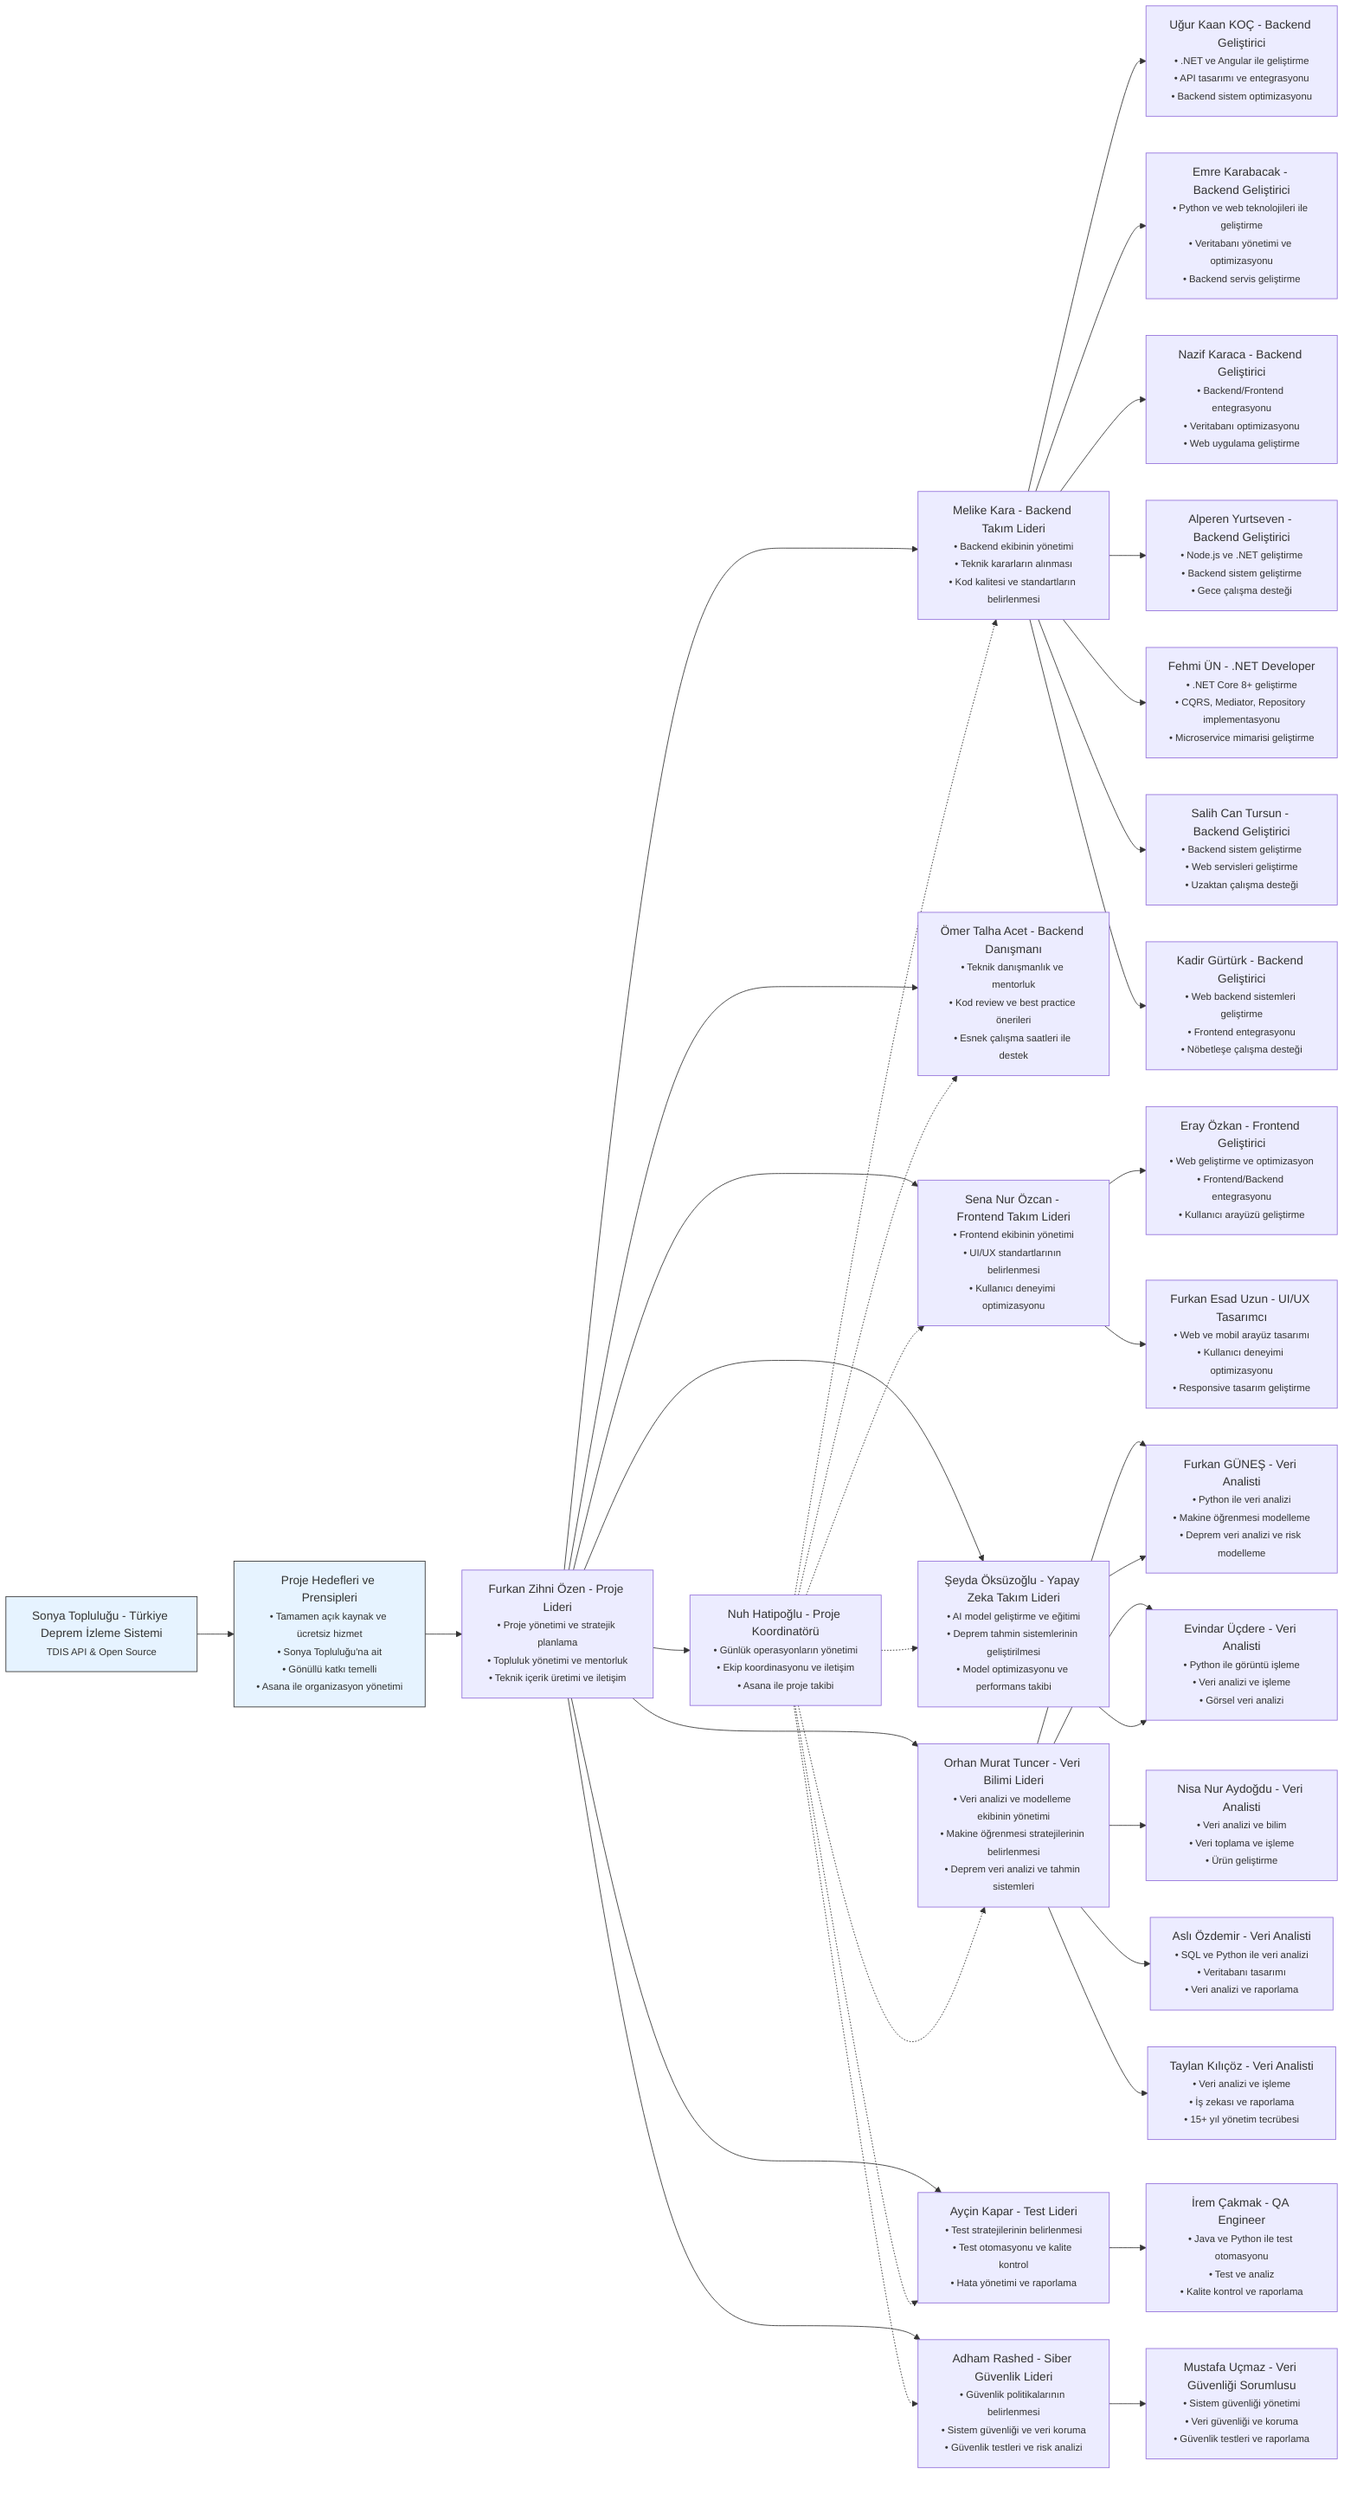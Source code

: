 graph LR
    %% Proje Başlığı ve Açıklaması
    ProjectTitle["Sonya Topluluğu - Türkiye Deprem İzleme Sistemi<br/><small>TDIS API & Open Source</small>"]:::projectTitle

    %% Proje Yönetimi - En Üst Seviye
    ProjeLideri["Furkan Zihni Özen - Proje Lideri<br/><small>• Proje yönetimi ve stratejik planlama<br/>• Topluluk yönetimi ve mentorluk<br/>• Teknik içerik üretimi ve iletişim</small>"]
    ProjeKoordinatoru["Nuh Hatipoğlu - Proje Koordinatörü<br/><small>• Günlük operasyonların yönetimi<br/>• Ekip koordinasyonu ve iletişim<br/>• Asana ile proje takibi</small>"]
    
    %% Takım Liderleri - İkinci Seviye
    BackendLideri["Melike Kara - Backend Takım Lideri<br/><small>• Backend ekibinin yönetimi<br/>• Teknik kararların alınması<br/>• Kod kalitesi ve standartların belirlenmesi</small>"]
    BackendDanismani["Ömer Talha Acet - Backend Danışmanı<br/><small>• Teknik danışmanlık ve mentorluk<br/>• Kod review ve best practice önerileri<br/>• Esnek çalışma saatleri ile destek</small>"]
    FrontendLideri["Sena Nur Özcan - Frontend Takım Lideri<br/><small>• Frontend ekibinin yönetimi<br/>• UI/UX standartlarının belirlenmesi<br/>• Kullanıcı deneyimi optimizasyonu</small>"]
    VeriBilimiLideri["Orhan Murat Tuncer - Veri Bilimi Lideri<br/><small>• Veri analizi ve modelleme ekibinin yönetimi<br/>• Makine öğrenmesi stratejilerinin belirlenmesi<br/>• Deprem veri analizi ve tahmin sistemleri</small>"]
    YapayZekaLideri["Şeyda Öksüzoğlu - Yapay Zeka Takım Lideri<br/><small>• AI model geliştirme ve eğitimi<br/>• Deprem tahmin sistemlerinin geliştirilmesi<br/>• Model optimizasyonu ve performans takibi</small>"]
    TestLideri["Ayçin Kapar - Test Lideri<br/><small>• Test stratejilerinin belirlenmesi<br/>• Test otomasyonu ve kalite kontrol<br/>• Hata yönetimi ve raporlama</small>"]
    GuvenlikLideri["Adham Rashed - Siber Güvenlik Lideri<br/><small>• Güvenlik politikalarının belirlenmesi<br/>• Sistem güvenliği ve veri koruma<br/>• Güvenlik testleri ve risk analizi</small>"]
    
    %% Takım Üyeleri - Üçüncü Seviye
    %% Backend Takımı
    BackendGelistirici1["Uğur Kaan KOÇ - Backend Geliştirici<br/><small>• .NET ve Angular ile geliştirme<br/>• API tasarımı ve entegrasyonu<br/>• Backend sistem optimizasyonu</small>"]
    BackendGelistirici2["Emre Karabacak - Backend Geliştirici<br/><small>• Python ve web teknolojileri ile geliştirme<br/>• Veritabanı yönetimi ve optimizasyonu<br/>• Backend servis geliştirme</small>"]
    BackendGelistirici3["Nazif Karaca - Backend Geliştirici<br/><small>• Backend/Frontend entegrasyonu<br/>• Veritabanı optimizasyonu<br/>• Web uygulama geliştirme</small>"]
    BackendGelistirici4["Alperen Yurtseven - Backend Geliştirici<br/><small>• Node.js ve .NET geliştirme<br/>• Backend sistem geliştirme<br/>• Gece çalışma desteği</small>"]
    BackendGelistirici5["Fehmi ÜN - .NET Developer<br/><small>• .NET Core 8+ geliştirme<br/>• CQRS, Mediator, Repository implementasyonu<br/>• Microservice mimarisi geliştirme</small>"]
    BackendGelistirici6["Salih Can Tursun - Backend Geliştirici<br/><small>• Backend sistem geliştirme<br/>• Web servisleri geliştirme<br/>• Uzaktan çalışma desteği</small>"]
    BackendGelistirici7["Kadir Gürtürk - Backend Geliştirici<br/><small>• Web backend sistemleri geliştirme<br/>• Frontend entegrasyonu<br/>• Nöbetleşe çalışma desteği</small>"]
    
    %% Frontend Takımı
    FrontendGelistirici1["Eray Özkan - Frontend Geliştirici<br/><small>• Web geliştirme ve optimizasyon<br/>• Frontend/Backend entegrasyonu<br/>• Kullanıcı arayüzü geliştirme</small>"]
    UIUXTasarimci["Furkan Esad Uzun - UI/UX Tasarımcı<br/><small>• Web ve mobil arayüz tasarımı<br/>• Kullanıcı deneyimi optimizasyonu<br/>• Responsive tasarım geliştirme</small>"]
    
    %% Veri Bilimi Takımı
    VeriAnalisti1["Furkan GÜNEŞ - Veri Analisti<br/><small>• Python ile veri analizi<br/>• Makine öğrenmesi modelleme<br/>• Deprem veri analizi ve risk modelleme</small>"]
    VeriAnalisti2["Evindar Üçdere - Veri Analisti<br/><small>• Python ile görüntü işleme<br/>• Veri analizi ve işleme<br/>• Görsel veri analizi</small>"]
    VeriAnalisti3["Nisa Nur Aydoğdu - Veri Analisti<br/><small>• Veri analizi ve bilim<br/>• Veri toplama ve işleme<br/>• Ürün geliştirme</small>"]
    VeriAnalisti4["Aslı Özdemir - Veri Analisti<br/><small>• SQL ve Python ile veri analizi<br/>• Veritabanı tasarımı<br/>• Veri analizi ve raporlama</small>"]
    VeriAnalisti5["Taylan Kılıçöz - Veri Analisti<br/><small>• Veri analizi ve işleme<br/>• İş zekası ve raporlama<br/>• 15+ yıl yönetim tecrübesi</small>"]
    
    %% Test Takımı
    KaliteGuvenceUzmani["İrem Çakmak - QA Engineer<br/><small>• Java ve Python ile test otomasyonu<br/>• Test ve analiz<br/>• Kalite kontrol ve raporlama</small>"]
    
    %% Siber Güvenlik Takımı
    VeriGuvenligiSorumlusu["Mustafa Uçmaz - Veri Güvenliği Sorumlusu<br/><small>• Sistem güvenliği yönetimi<br/>• Veri güvenliği ve koruma<br/>• Güvenlik testleri ve raporlama</small>"]
    
    %% Proje Hedefleri ve Prensipleri
    ProjeHedefleri["Proje Hedefleri ve Prensipleri<br/><small>• Tamamen açık kaynak ve ücretsiz hizmet<br/>• Sonya Topluluğu'na ait<br/>• Gönüllü katkı temelli<br/>• Asana ile organizasyon yönetimi</small>"]:::projectGoals

    %% Hiyerarşik Bağlantılar
    ProjectTitle --> ProjeHedefleri
    ProjeHedefleri --> ProjeLideri
    ProjeLideri --> ProjeKoordinatoru
    
    ProjeLideri --> BackendLideri
    ProjeLideri --> BackendDanismani
    ProjeLideri --> FrontendLideri
    ProjeLideri --> VeriBilimiLideri
    ProjeLideri --> YapayZekaLideri
    ProjeLideri --> TestLideri
    ProjeLideri --> GuvenlikLideri
    
    %% Koordinasyon ilişkileri
    ProjeKoordinatoru -.-> BackendLideri
    ProjeKoordinatoru -.-> BackendDanismani
    ProjeKoordinatoru -.-> FrontendLideri
    ProjeKoordinatoru -.-> VeriBilimiLideri
    ProjeKoordinatoru -.-> YapayZekaLideri
    ProjeKoordinatoru -.-> TestLideri
    ProjeKoordinatoru -.-> GuvenlikLideri
    
    %% Takım Bağlantıları
    BackendLideri --> BackendGelistirici1
    BackendLideri --> BackendGelistirici2
    BackendLideri --> BackendGelistirici3
    BackendLideri --> BackendGelistirici4
    BackendLideri --> BackendGelistirici5
    BackendLideri --> BackendGelistirici6
    BackendLideri --> BackendGelistirici7
    
    FrontendLideri --> FrontendGelistirici1
    FrontendLideri --> UIUXTasarimci
    
    VeriBilimiLideri --> VeriAnalisti1
    VeriBilimiLideri --> VeriAnalisti2
    VeriBilimiLideri --> VeriAnalisti3
    VeriBilimiLideri --> VeriAnalisti4
    VeriBilimiLideri --> VeriAnalisti5
    
    YapayZekaLideri --> VeriAnalisti1
    YapayZekaLideri --> VeriAnalisti2
    
    TestLideri --> KaliteGuvenceUzmani
    
    GuvenlikLideri --> VeriGuvenligiSorumlusu
    
    %% Stil Tanımlamaları
    classDef projectTitle fill:#e6f3ff,stroke:#333,stroke-width:1px;
    classDef projectGoals fill:#e6f3ff,stroke:#333,stroke-width:1px;
    class projectTitle projectTitle;
    class projectGoals projectGoals;